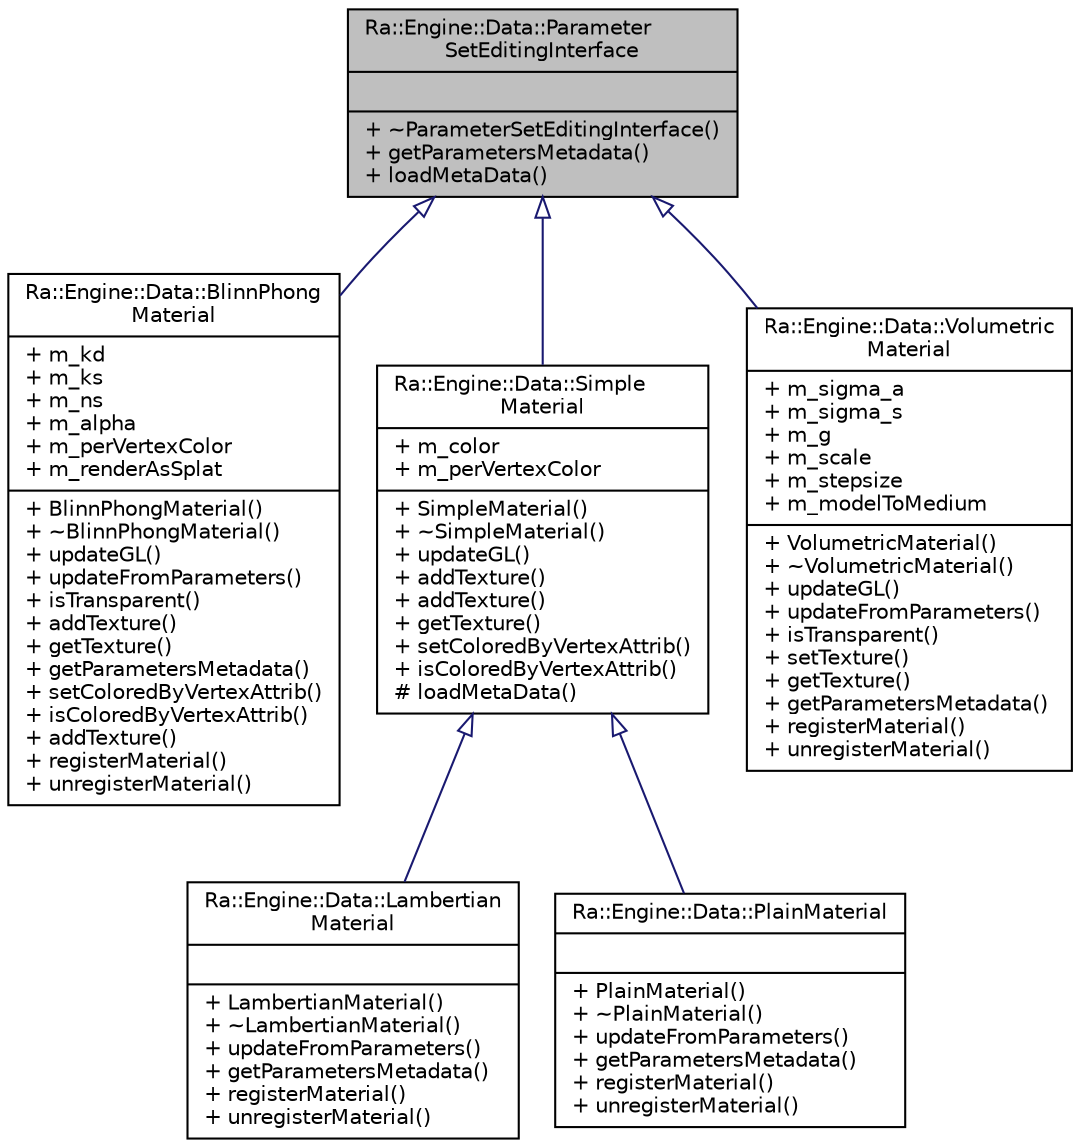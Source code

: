 digraph "Ra::Engine::Data::ParameterSetEditingInterface"
{
 // INTERACTIVE_SVG=YES
 // LATEX_PDF_SIZE
  edge [fontname="Helvetica",fontsize="10",labelfontname="Helvetica",labelfontsize="10"];
  node [fontname="Helvetica",fontsize="10",shape=record];
  Node1 [label="{Ra::Engine::Data::Parameter\lSetEditingInterface\n||+ ~ParameterSetEditingInterface()\l+ getParametersMetadata()\l+ loadMetaData()\l}",height=0.2,width=0.4,color="black", fillcolor="grey75", style="filled", fontcolor="black",tooltip=" "];
  Node1 -> Node2 [dir="back",color="midnightblue",fontsize="10",style="solid",arrowtail="onormal",fontname="Helvetica"];
  Node2 [label="{Ra::Engine::Data::BlinnPhong\lMaterial\n|+ m_kd\l+ m_ks\l+ m_ns\l+ m_alpha\l+ m_perVertexColor\l+ m_renderAsSplat\l|+ BlinnPhongMaterial()\l+ ~BlinnPhongMaterial()\l+ updateGL()\l+ updateFromParameters()\l+ isTransparent()\l+ addTexture()\l+ getTexture()\l+ getParametersMetadata()\l+ setColoredByVertexAttrib()\l+ isColoredByVertexAttrib()\l+ addTexture()\l+ registerMaterial()\l+ unregisterMaterial()\l}",height=0.2,width=0.4,color="black", fillcolor="white", style="filled",URL="$classRa_1_1Engine_1_1Data_1_1BlinnPhongMaterial.html",tooltip=" "];
  Node1 -> Node3 [dir="back",color="midnightblue",fontsize="10",style="solid",arrowtail="onormal",fontname="Helvetica"];
  Node3 [label="{Ra::Engine::Data::Simple\lMaterial\n|+ m_color\l+ m_perVertexColor\l|+ SimpleMaterial()\l+ ~SimpleMaterial()\l+ updateGL()\l+ addTexture()\l+ addTexture()\l+ getTexture()\l+ setColoredByVertexAttrib()\l+ isColoredByVertexAttrib()\l# loadMetaData()\l}",height=0.2,width=0.4,color="black", fillcolor="white", style="filled",URL="$classRa_1_1Engine_1_1Data_1_1SimpleMaterial.html",tooltip=" "];
  Node3 -> Node4 [dir="back",color="midnightblue",fontsize="10",style="solid",arrowtail="onormal",fontname="Helvetica"];
  Node4 [label="{Ra::Engine::Data::Lambertian\lMaterial\n||+ LambertianMaterial()\l+ ~LambertianMaterial()\l+ updateFromParameters()\l+ getParametersMetadata()\l+ registerMaterial()\l+ unregisterMaterial()\l}",height=0.2,width=0.4,color="black", fillcolor="white", style="filled",URL="$classRa_1_1Engine_1_1Data_1_1LambertianMaterial.html",tooltip=" "];
  Node3 -> Node5 [dir="back",color="midnightblue",fontsize="10",style="solid",arrowtail="onormal",fontname="Helvetica"];
  Node5 [label="{Ra::Engine::Data::PlainMaterial\n||+ PlainMaterial()\l+ ~PlainMaterial()\l+ updateFromParameters()\l+ getParametersMetadata()\l+ registerMaterial()\l+ unregisterMaterial()\l}",height=0.2,width=0.4,color="black", fillcolor="white", style="filled",URL="$classRa_1_1Engine_1_1Data_1_1PlainMaterial.html",tooltip=" "];
  Node1 -> Node6 [dir="back",color="midnightblue",fontsize="10",style="solid",arrowtail="onormal",fontname="Helvetica"];
  Node6 [label="{Ra::Engine::Data::Volumetric\lMaterial\n|+ m_sigma_a\l+ m_sigma_s\l+ m_g\l+ m_scale\l+ m_stepsize\l+ m_modelToMedium\l|+ VolumetricMaterial()\l+ ~VolumetricMaterial()\l+ updateGL()\l+ updateFromParameters()\l+ isTransparent()\l+ setTexture()\l+ getTexture()\l+ getParametersMetadata()\l+ registerMaterial()\l+ unregisterMaterial()\l}",height=0.2,width=0.4,color="black", fillcolor="white", style="filled",URL="$classRa_1_1Engine_1_1Data_1_1VolumetricMaterial.html",tooltip=" "];
}
